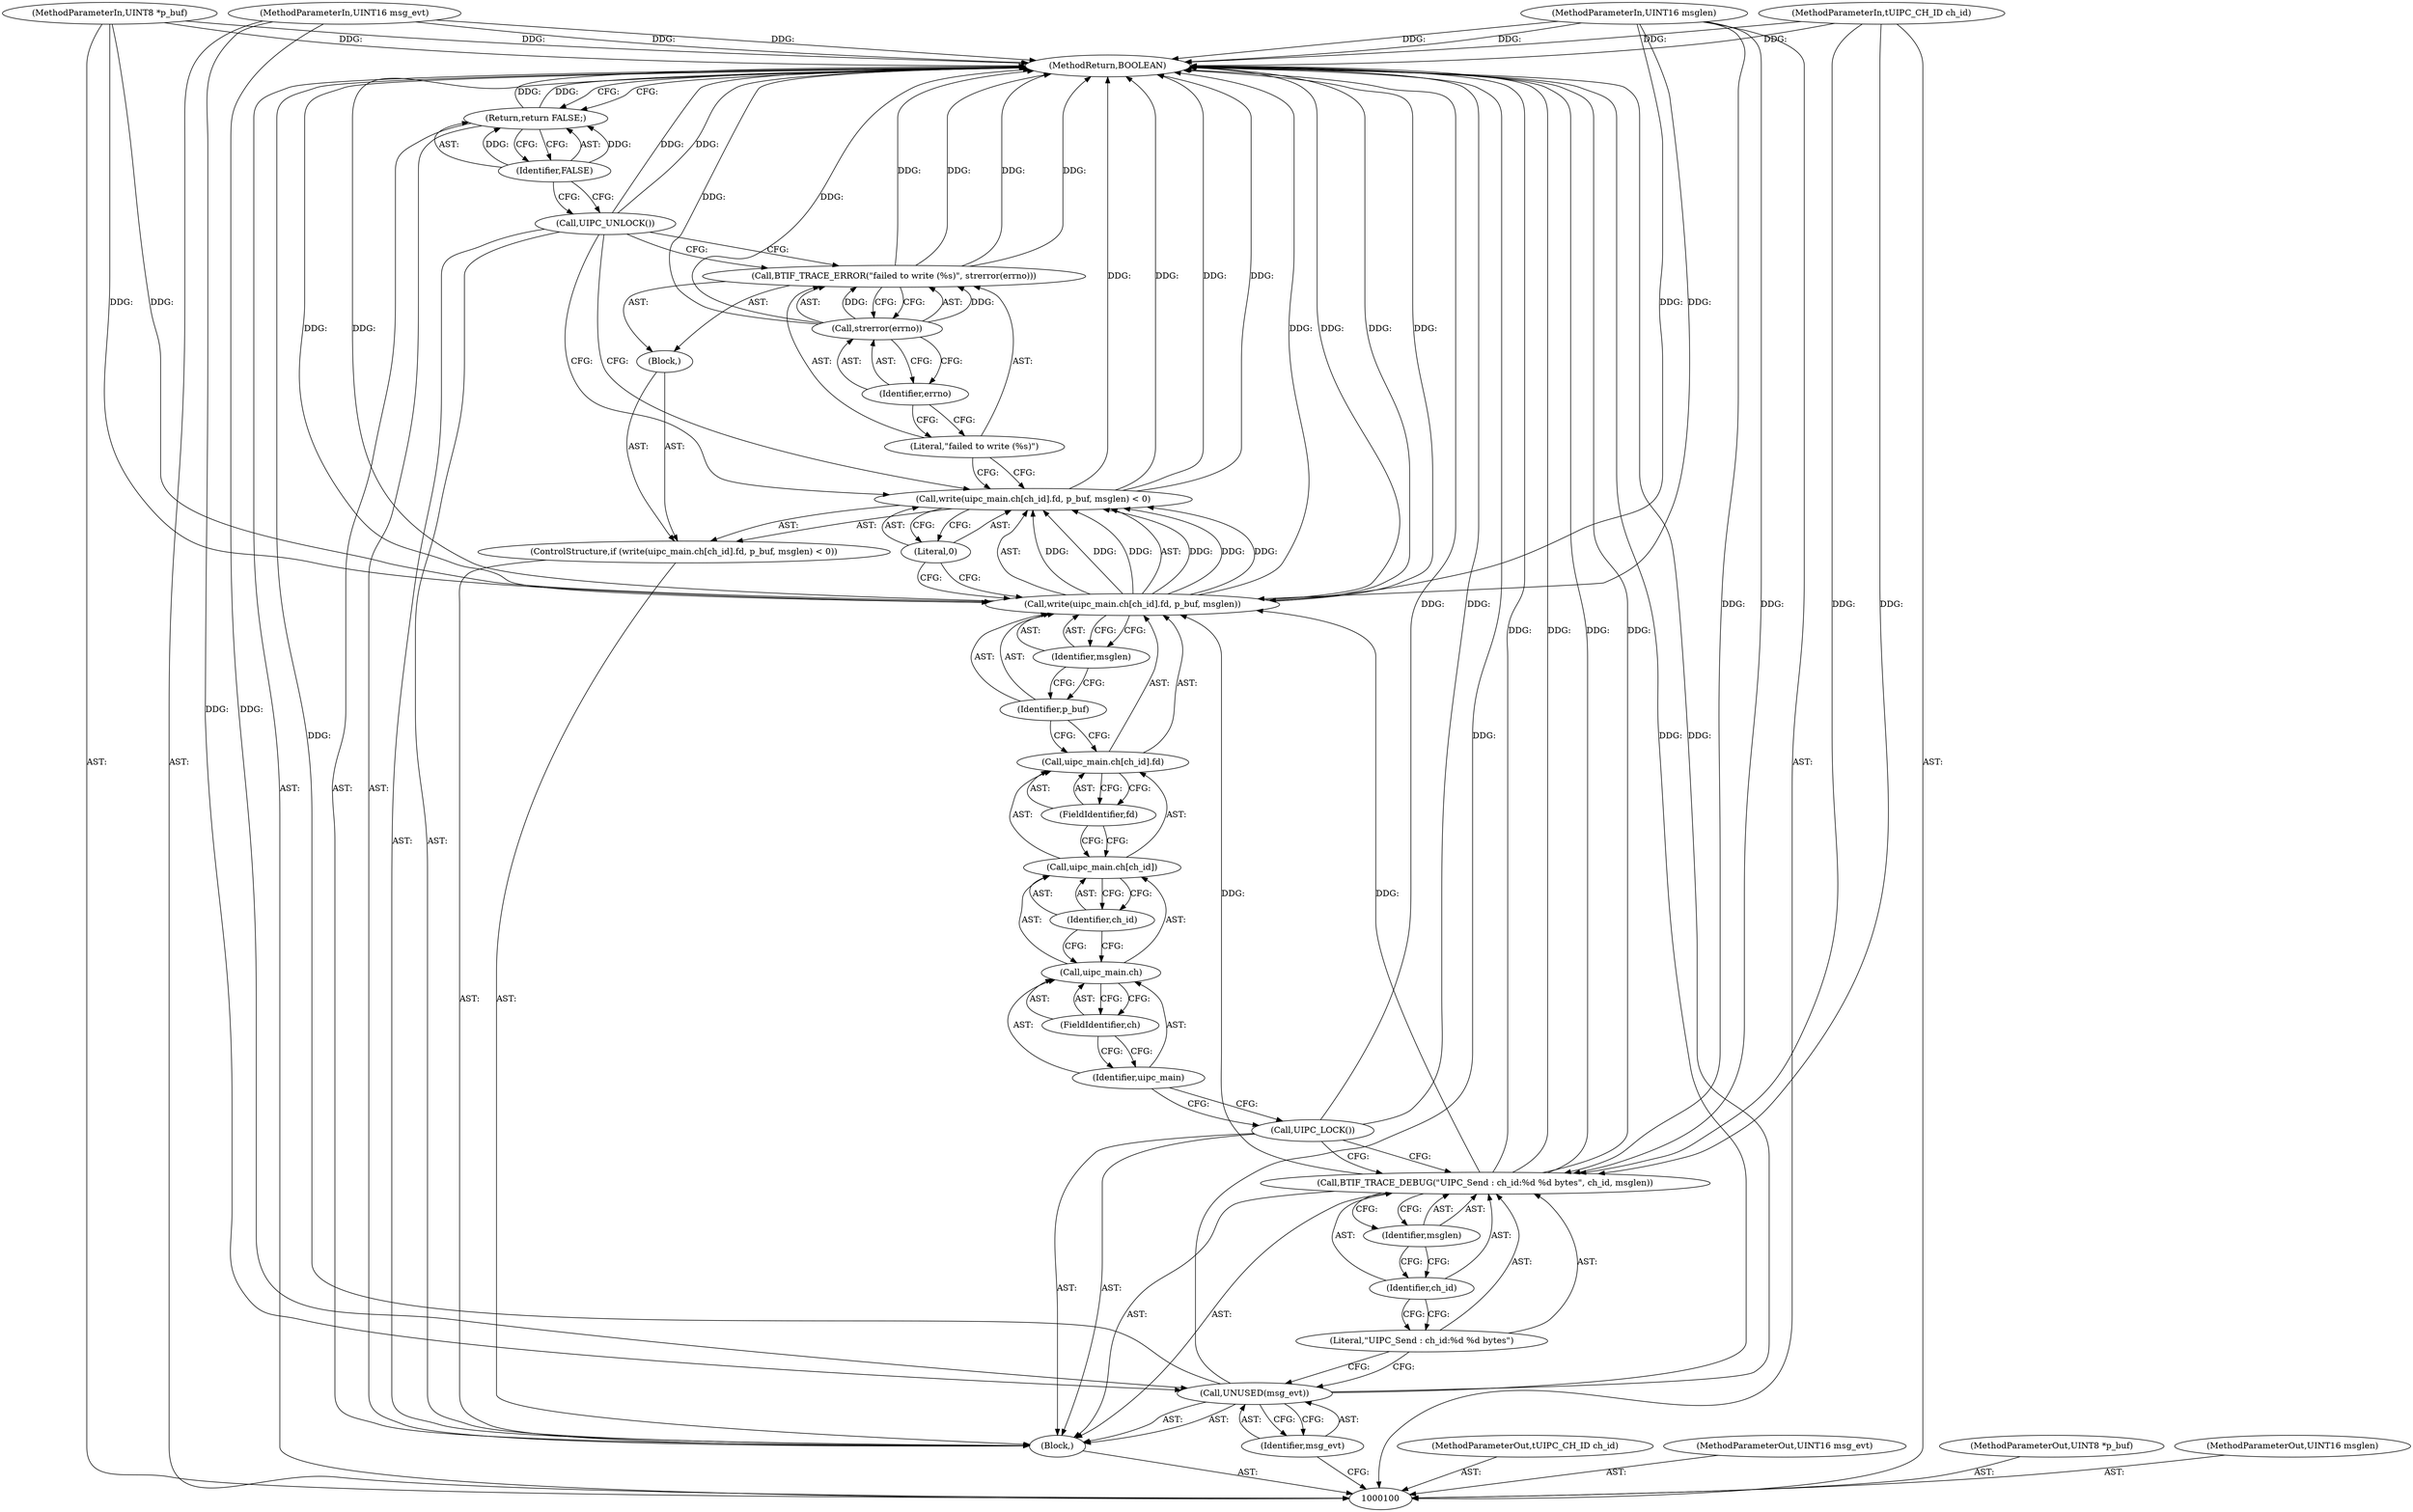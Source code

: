 digraph "1_Android_472271b153c5dc53c28beac55480a8d8434b2d5c_71" {
"1000134" [label="(MethodReturn,BOOLEAN)"];
"1000101" [label="(MethodParameterIn,tUIPC_CH_ID ch_id)"];
"1000190" [label="(MethodParameterOut,tUIPC_CH_ID ch_id)"];
"1000102" [label="(MethodParameterIn,UINT16 msg_evt)"];
"1000191" [label="(MethodParameterOut,UINT16 msg_evt)"];
"1000103" [label="(MethodParameterIn,UINT8 *p_buf)"];
"1000192" [label="(MethodParameterOut,UINT8 *p_buf)"];
"1000116" [label="(Call,uipc_main.ch[ch_id].fd)"];
"1000117" [label="(Call,uipc_main.ch[ch_id])"];
"1000118" [label="(Call,uipc_main.ch)"];
"1000119" [label="(Identifier,uipc_main)"];
"1000120" [label="(FieldIdentifier,ch)"];
"1000121" [label="(Identifier,ch_id)"];
"1000122" [label="(FieldIdentifier,fd)"];
"1000123" [label="(Identifier,p_buf)"];
"1000113" [label="(ControlStructure,if (write(uipc_main.ch[ch_id].fd, p_buf, msglen) < 0))"];
"1000124" [label="(Identifier,msglen)"];
"1000125" [label="(Literal,0)"];
"1000114" [label="(Call,write(uipc_main.ch[ch_id].fd, p_buf, msglen) < 0)"];
"1000115" [label="(Call,write(uipc_main.ch[ch_id].fd, p_buf, msglen))"];
"1000126" [label="(Block,)"];
"1000128" [label="(Literal,\"failed to write (%s)\")"];
"1000129" [label="(Call,strerror(errno))"];
"1000130" [label="(Identifier,errno)"];
"1000127" [label="(Call,BTIF_TRACE_ERROR(\"failed to write (%s)\", strerror(errno)))"];
"1000131" [label="(Call,UIPC_UNLOCK())"];
"1000132" [label="(Return,return FALSE;)"];
"1000133" [label="(Identifier,FALSE)"];
"1000104" [label="(MethodParameterIn,UINT16 msglen)"];
"1000193" [label="(MethodParameterOut,UINT16 msglen)"];
"1000105" [label="(Block,)"];
"1000107" [label="(Identifier,msg_evt)"];
"1000106" [label="(Call,UNUSED(msg_evt))"];
"1000109" [label="(Literal,\"UIPC_Send : ch_id:%d %d bytes\")"];
"1000108" [label="(Call,BTIF_TRACE_DEBUG(\"UIPC_Send : ch_id:%d %d bytes\", ch_id, msglen))"];
"1000110" [label="(Identifier,ch_id)"];
"1000111" [label="(Identifier,msglen)"];
"1000112" [label="(Call,UIPC_LOCK())"];
"1000134" -> "1000100"  [label="AST: "];
"1000134" -> "1000132"  [label="CFG: "];
"1000129" -> "1000134"  [label="DDG: "];
"1000108" -> "1000134"  [label="DDG: "];
"1000108" -> "1000134"  [label="DDG: "];
"1000106" -> "1000134"  [label="DDG: "];
"1000106" -> "1000134"  [label="DDG: "];
"1000104" -> "1000134"  [label="DDG: "];
"1000114" -> "1000134"  [label="DDG: "];
"1000114" -> "1000134"  [label="DDG: "];
"1000115" -> "1000134"  [label="DDG: "];
"1000115" -> "1000134"  [label="DDG: "];
"1000115" -> "1000134"  [label="DDG: "];
"1000127" -> "1000134"  [label="DDG: "];
"1000127" -> "1000134"  [label="DDG: "];
"1000103" -> "1000134"  [label="DDG: "];
"1000102" -> "1000134"  [label="DDG: "];
"1000112" -> "1000134"  [label="DDG: "];
"1000101" -> "1000134"  [label="DDG: "];
"1000131" -> "1000134"  [label="DDG: "];
"1000132" -> "1000134"  [label="DDG: "];
"1000101" -> "1000100"  [label="AST: "];
"1000101" -> "1000134"  [label="DDG: "];
"1000101" -> "1000108"  [label="DDG: "];
"1000190" -> "1000100"  [label="AST: "];
"1000102" -> "1000100"  [label="AST: "];
"1000102" -> "1000134"  [label="DDG: "];
"1000102" -> "1000106"  [label="DDG: "];
"1000191" -> "1000100"  [label="AST: "];
"1000103" -> "1000100"  [label="AST: "];
"1000103" -> "1000134"  [label="DDG: "];
"1000103" -> "1000115"  [label="DDG: "];
"1000192" -> "1000100"  [label="AST: "];
"1000116" -> "1000115"  [label="AST: "];
"1000116" -> "1000122"  [label="CFG: "];
"1000117" -> "1000116"  [label="AST: "];
"1000122" -> "1000116"  [label="AST: "];
"1000123" -> "1000116"  [label="CFG: "];
"1000117" -> "1000116"  [label="AST: "];
"1000117" -> "1000121"  [label="CFG: "];
"1000118" -> "1000117"  [label="AST: "];
"1000121" -> "1000117"  [label="AST: "];
"1000122" -> "1000117"  [label="CFG: "];
"1000118" -> "1000117"  [label="AST: "];
"1000118" -> "1000120"  [label="CFG: "];
"1000119" -> "1000118"  [label="AST: "];
"1000120" -> "1000118"  [label="AST: "];
"1000121" -> "1000118"  [label="CFG: "];
"1000119" -> "1000118"  [label="AST: "];
"1000119" -> "1000112"  [label="CFG: "];
"1000120" -> "1000119"  [label="CFG: "];
"1000120" -> "1000118"  [label="AST: "];
"1000120" -> "1000119"  [label="CFG: "];
"1000118" -> "1000120"  [label="CFG: "];
"1000121" -> "1000117"  [label="AST: "];
"1000121" -> "1000118"  [label="CFG: "];
"1000117" -> "1000121"  [label="CFG: "];
"1000122" -> "1000116"  [label="AST: "];
"1000122" -> "1000117"  [label="CFG: "];
"1000116" -> "1000122"  [label="CFG: "];
"1000123" -> "1000115"  [label="AST: "];
"1000123" -> "1000116"  [label="CFG: "];
"1000124" -> "1000123"  [label="CFG: "];
"1000113" -> "1000105"  [label="AST: "];
"1000114" -> "1000113"  [label="AST: "];
"1000126" -> "1000113"  [label="AST: "];
"1000124" -> "1000115"  [label="AST: "];
"1000124" -> "1000123"  [label="CFG: "];
"1000115" -> "1000124"  [label="CFG: "];
"1000125" -> "1000114"  [label="AST: "];
"1000125" -> "1000115"  [label="CFG: "];
"1000114" -> "1000125"  [label="CFG: "];
"1000114" -> "1000113"  [label="AST: "];
"1000114" -> "1000125"  [label="CFG: "];
"1000115" -> "1000114"  [label="AST: "];
"1000125" -> "1000114"  [label="AST: "];
"1000128" -> "1000114"  [label="CFG: "];
"1000131" -> "1000114"  [label="CFG: "];
"1000114" -> "1000134"  [label="DDG: "];
"1000114" -> "1000134"  [label="DDG: "];
"1000115" -> "1000114"  [label="DDG: "];
"1000115" -> "1000114"  [label="DDG: "];
"1000115" -> "1000114"  [label="DDG: "];
"1000115" -> "1000114"  [label="AST: "];
"1000115" -> "1000124"  [label="CFG: "];
"1000116" -> "1000115"  [label="AST: "];
"1000123" -> "1000115"  [label="AST: "];
"1000124" -> "1000115"  [label="AST: "];
"1000125" -> "1000115"  [label="CFG: "];
"1000115" -> "1000134"  [label="DDG: "];
"1000115" -> "1000134"  [label="DDG: "];
"1000115" -> "1000134"  [label="DDG: "];
"1000115" -> "1000114"  [label="DDG: "];
"1000115" -> "1000114"  [label="DDG: "];
"1000115" -> "1000114"  [label="DDG: "];
"1000103" -> "1000115"  [label="DDG: "];
"1000108" -> "1000115"  [label="DDG: "];
"1000104" -> "1000115"  [label="DDG: "];
"1000126" -> "1000113"  [label="AST: "];
"1000127" -> "1000126"  [label="AST: "];
"1000128" -> "1000127"  [label="AST: "];
"1000128" -> "1000114"  [label="CFG: "];
"1000130" -> "1000128"  [label="CFG: "];
"1000129" -> "1000127"  [label="AST: "];
"1000129" -> "1000130"  [label="CFG: "];
"1000130" -> "1000129"  [label="AST: "];
"1000127" -> "1000129"  [label="CFG: "];
"1000129" -> "1000134"  [label="DDG: "];
"1000129" -> "1000127"  [label="DDG: "];
"1000130" -> "1000129"  [label="AST: "];
"1000130" -> "1000128"  [label="CFG: "];
"1000129" -> "1000130"  [label="CFG: "];
"1000127" -> "1000126"  [label="AST: "];
"1000127" -> "1000129"  [label="CFG: "];
"1000128" -> "1000127"  [label="AST: "];
"1000129" -> "1000127"  [label="AST: "];
"1000131" -> "1000127"  [label="CFG: "];
"1000127" -> "1000134"  [label="DDG: "];
"1000127" -> "1000134"  [label="DDG: "];
"1000129" -> "1000127"  [label="DDG: "];
"1000131" -> "1000105"  [label="AST: "];
"1000131" -> "1000127"  [label="CFG: "];
"1000131" -> "1000114"  [label="CFG: "];
"1000133" -> "1000131"  [label="CFG: "];
"1000131" -> "1000134"  [label="DDG: "];
"1000132" -> "1000105"  [label="AST: "];
"1000132" -> "1000133"  [label="CFG: "];
"1000133" -> "1000132"  [label="AST: "];
"1000134" -> "1000132"  [label="CFG: "];
"1000132" -> "1000134"  [label="DDG: "];
"1000133" -> "1000132"  [label="DDG: "];
"1000133" -> "1000132"  [label="AST: "];
"1000133" -> "1000131"  [label="CFG: "];
"1000132" -> "1000133"  [label="CFG: "];
"1000133" -> "1000132"  [label="DDG: "];
"1000104" -> "1000100"  [label="AST: "];
"1000104" -> "1000134"  [label="DDG: "];
"1000104" -> "1000108"  [label="DDG: "];
"1000104" -> "1000115"  [label="DDG: "];
"1000193" -> "1000100"  [label="AST: "];
"1000105" -> "1000100"  [label="AST: "];
"1000106" -> "1000105"  [label="AST: "];
"1000108" -> "1000105"  [label="AST: "];
"1000112" -> "1000105"  [label="AST: "];
"1000113" -> "1000105"  [label="AST: "];
"1000131" -> "1000105"  [label="AST: "];
"1000132" -> "1000105"  [label="AST: "];
"1000107" -> "1000106"  [label="AST: "];
"1000107" -> "1000100"  [label="CFG: "];
"1000106" -> "1000107"  [label="CFG: "];
"1000106" -> "1000105"  [label="AST: "];
"1000106" -> "1000107"  [label="CFG: "];
"1000107" -> "1000106"  [label="AST: "];
"1000109" -> "1000106"  [label="CFG: "];
"1000106" -> "1000134"  [label="DDG: "];
"1000106" -> "1000134"  [label="DDG: "];
"1000102" -> "1000106"  [label="DDG: "];
"1000109" -> "1000108"  [label="AST: "];
"1000109" -> "1000106"  [label="CFG: "];
"1000110" -> "1000109"  [label="CFG: "];
"1000108" -> "1000105"  [label="AST: "];
"1000108" -> "1000111"  [label="CFG: "];
"1000109" -> "1000108"  [label="AST: "];
"1000110" -> "1000108"  [label="AST: "];
"1000111" -> "1000108"  [label="AST: "];
"1000112" -> "1000108"  [label="CFG: "];
"1000108" -> "1000134"  [label="DDG: "];
"1000108" -> "1000134"  [label="DDG: "];
"1000101" -> "1000108"  [label="DDG: "];
"1000104" -> "1000108"  [label="DDG: "];
"1000108" -> "1000115"  [label="DDG: "];
"1000110" -> "1000108"  [label="AST: "];
"1000110" -> "1000109"  [label="CFG: "];
"1000111" -> "1000110"  [label="CFG: "];
"1000111" -> "1000108"  [label="AST: "];
"1000111" -> "1000110"  [label="CFG: "];
"1000108" -> "1000111"  [label="CFG: "];
"1000112" -> "1000105"  [label="AST: "];
"1000112" -> "1000108"  [label="CFG: "];
"1000119" -> "1000112"  [label="CFG: "];
"1000112" -> "1000134"  [label="DDG: "];
}
